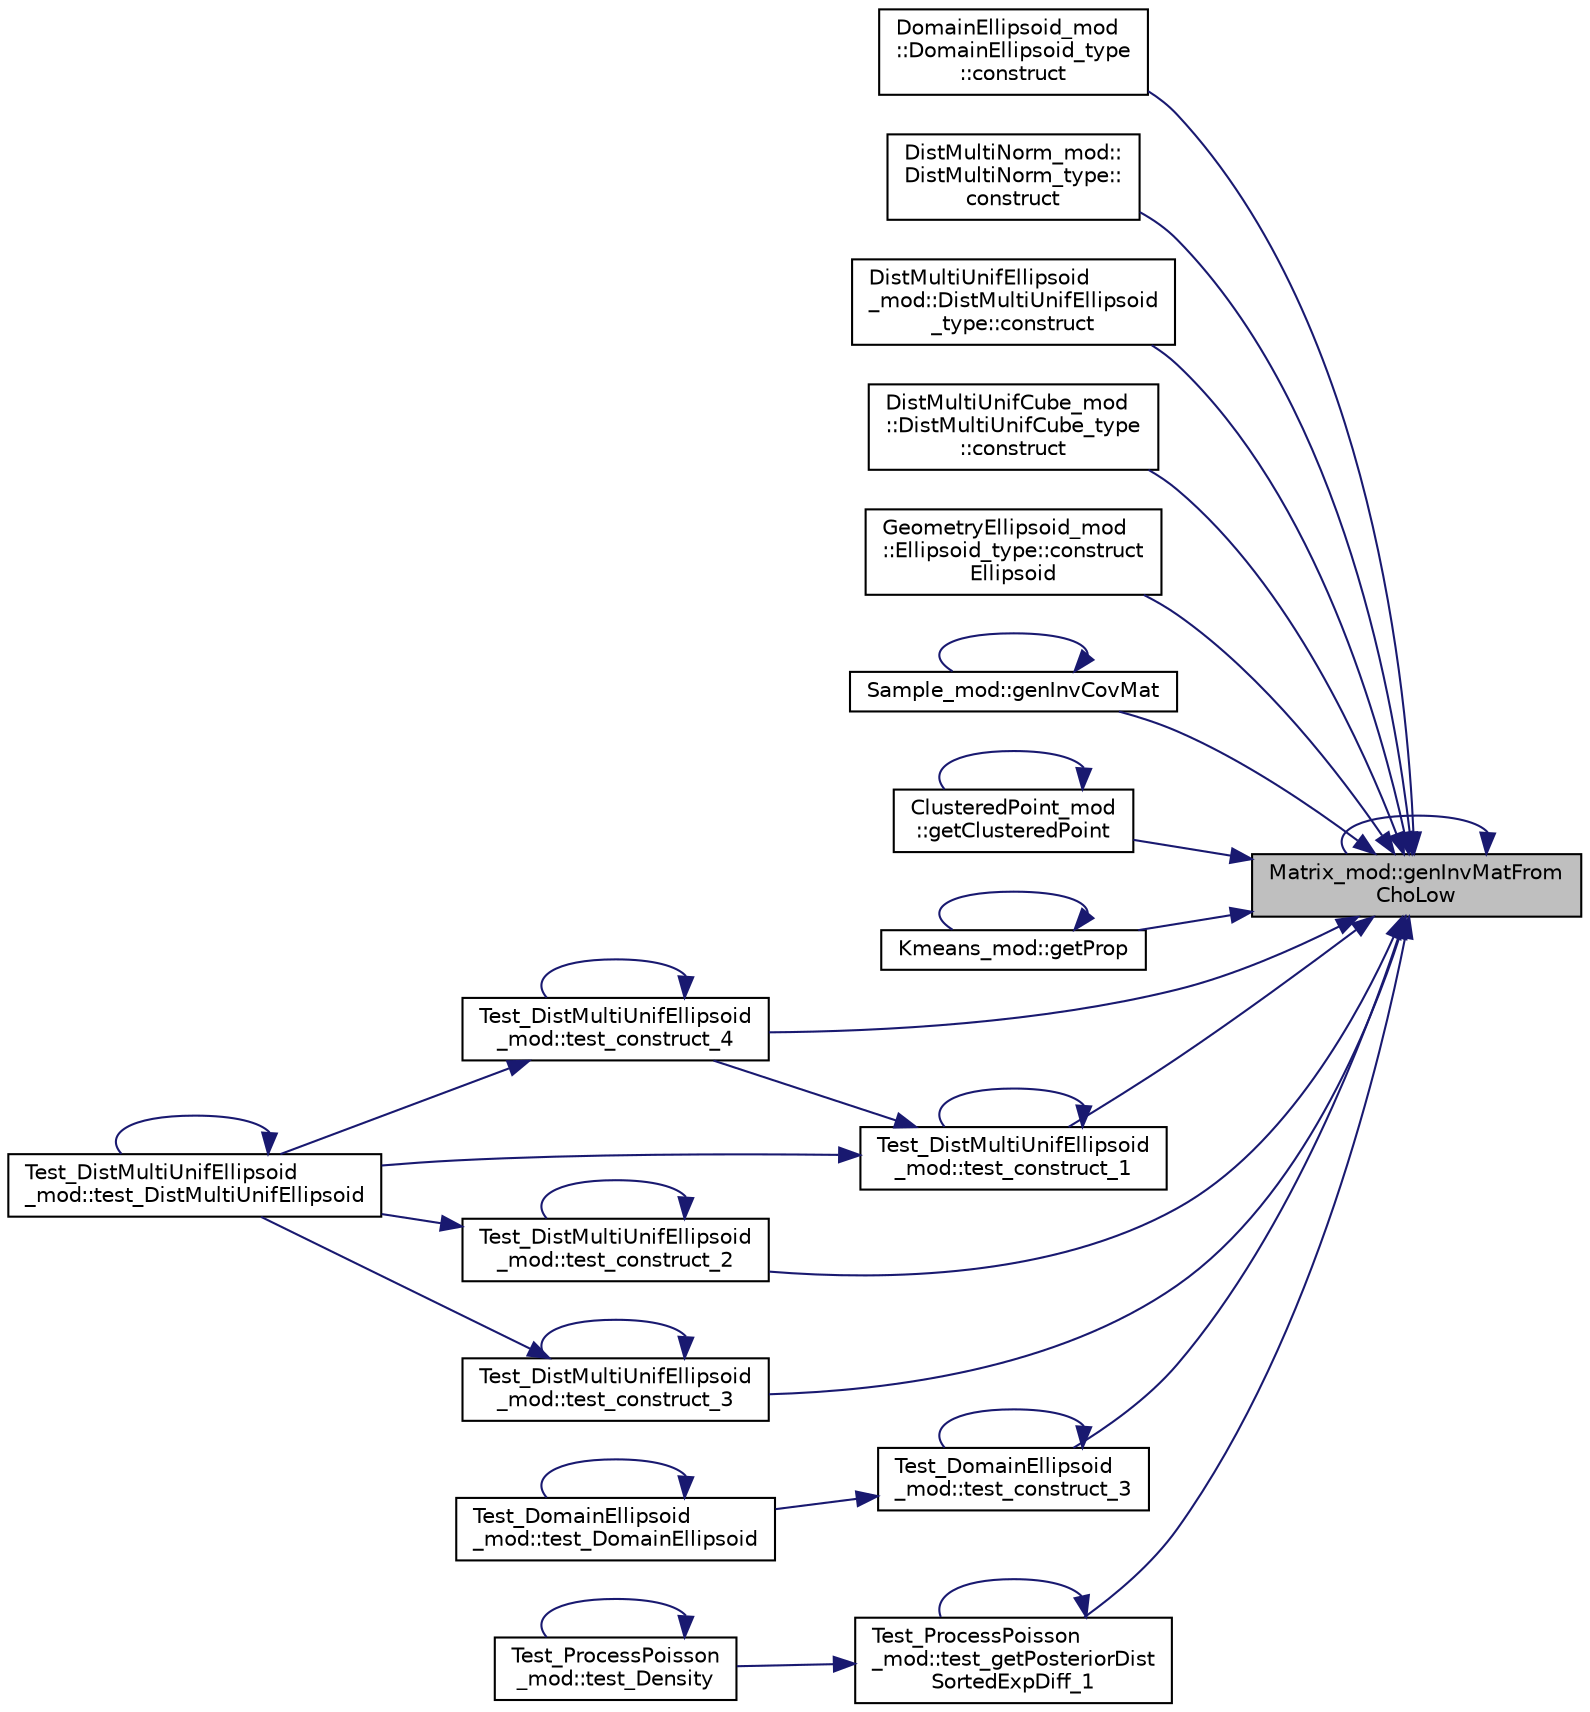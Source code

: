 digraph "Matrix_mod::genInvMatFromChoLow"
{
 // LATEX_PDF_SIZE
  edge [fontname="Helvetica",fontsize="10",labelfontname="Helvetica",labelfontsize="10"];
  node [fontname="Helvetica",fontsize="10",shape=record];
  rankdir="RL";
  Node1 [label="Matrix_mod::genInvMatFrom\lChoLow",height=0.2,width=0.4,color="black", fillcolor="grey75", style="filled", fontcolor="black",tooltip="Generate the inverse matrix of a symmetric-positive-definite matrix, whose Cholesky Lower triangle is..."];
  Node1 -> Node2 [dir="back",color="midnightblue",fontsize="10",style="solid",fontname="Helvetica"];
  Node2 [label="DomainEllipsoid_mod\l::DomainEllipsoid_type\l::construct",height=0.2,width=0.4,color="black", fillcolor="white", style="filled",URL="$structDomainEllipsoid__mod_1_1DomainEllipsoid__type.html#af5d0c23c79e9a943a29c8ad506d0f2c9",tooltip="Construct an object of type DomainEllipsoid_type."];
  Node1 -> Node3 [dir="back",color="midnightblue",fontsize="10",style="solid",fontname="Helvetica"];
  Node3 [label="DistMultiNorm_mod::\lDistMultiNorm_type::\lconstruct",height=0.2,width=0.4,color="black", fillcolor="white", style="filled",URL="$structDistMultiNorm__mod_1_1DistMultiNorm__type.html#acf0494e4fa7a8b34e96380f0d4c534b5",tooltip="Set the DistMultiNorm properties and return an object of type DistMultiNorm_type containing the prope..."];
  Node1 -> Node4 [dir="back",color="midnightblue",fontsize="10",style="solid",fontname="Helvetica"];
  Node4 [label="DistMultiUnifEllipsoid\l_mod::DistMultiUnifEllipsoid\l_type::construct",height=0.2,width=0.4,color="black", fillcolor="white", style="filled",URL="$structDistMultiUnifEllipsoid__mod_1_1DistMultiUnifEllipsoid__type.html#a0383bc2ec34a9cbb4c02f986e789192e",tooltip="Construct an object of type DistMultiUnifEllipsoid_type containing the properties of the specified Mu..."];
  Node1 -> Node5 [dir="back",color="midnightblue",fontsize="10",style="solid",fontname="Helvetica"];
  Node5 [label="DistMultiUnifCube_mod\l::DistMultiUnifCube_type\l::construct",height=0.2,width=0.4,color="black", fillcolor="white", style="filled",URL="$structDistMultiUnifCube__mod_1_1DistMultiUnifCube__type.html#a3eea5b43074b09b90c09c374e8e1e83a",tooltip="Construct an object of type DistMultiUnifCube_type containing the properties of the specified MultiVa..."];
  Node1 -> Node6 [dir="back",color="midnightblue",fontsize="10",style="solid",fontname="Helvetica"];
  Node6 [label="GeometryEllipsoid_mod\l::Ellipsoid_type::construct\lEllipsoid",height=0.2,width=0.4,color="black", fillcolor="white", style="filled",URL="$structGeometryEllipsoid__mod_1_1Ellipsoid__type.html#a8e5c97842e4307a13b23026ee25c2e53",tooltip="Return the (bounding) ellipsoid of the input set of Points."];
  Node1 -> Node7 [dir="back",color="midnightblue",fontsize="10",style="solid",fontname="Helvetica"];
  Node7 [label="Sample_mod::genInvCovMat",height=0.2,width=0.4,color="black", fillcolor="white", style="filled",URL="$namespaceSample__mod.html#ad81590c5ba27d04d70741fb7af3f94d0",tooltip="Return the full inverse covariance matrix of the input ShiftedSample sample (whose mean is shifted to..."];
  Node7 -> Node7 [dir="back",color="midnightblue",fontsize="10",style="solid",fontname="Helvetica"];
  Node1 -> Node1 [dir="back",color="midnightblue",fontsize="10",style="solid",fontname="Helvetica"];
  Node1 -> Node8 [dir="back",color="midnightblue",fontsize="10",style="solid",fontname="Helvetica"];
  Node8 [label="ClusteredPoint_mod\l::getClusteredPoint",height=0.2,width=0.4,color="black", fillcolor="white", style="filled",URL="$namespaceClusteredPoint__mod.html#a70a3d3ce1aa61572e6e1c4a4a0f47024",tooltip=" "];
  Node8 -> Node8 [dir="back",color="midnightblue",fontsize="10",style="solid",fontname="Helvetica"];
  Node1 -> Node9 [dir="back",color="midnightblue",fontsize="10",style="solid",fontname="Helvetica"];
  Node9 [label="Kmeans_mod::getProp",height=0.2,width=0.4,color="black", fillcolor="white", style="filled",URL="$namespaceKmeans__mod.html#a825a144e084e48f30e8fdd462d8ffc3a",tooltip="This is a method of class Kmeans_type. Compute the following properties (components) of the input obj..."];
  Node9 -> Node9 [dir="back",color="midnightblue",fontsize="10",style="solid",fontname="Helvetica"];
  Node1 -> Node10 [dir="back",color="midnightblue",fontsize="10",style="solid",fontname="Helvetica"];
  Node10 [label="Test_DistMultiUnifEllipsoid\l_mod::test_construct_1",height=0.2,width=0.4,color="black", fillcolor="white", style="filled",URL="$namespaceTest__DistMultiUnifEllipsoid__mod.html#a9fbb1ff5462e71984a8c67385330ac02",tooltip="Test the construction of an ellipsoidal MVU distribution with minimal input argument (ndim)."];
  Node10 -> Node10 [dir="back",color="midnightblue",fontsize="10",style="solid",fontname="Helvetica"];
  Node10 -> Node11 [dir="back",color="midnightblue",fontsize="10",style="solid",fontname="Helvetica"];
  Node11 [label="Test_DistMultiUnifEllipsoid\l_mod::test_construct_4",height=0.2,width=0.4,color="black", fillcolor="white", style="filled",URL="$namespaceTest__DistMultiUnifEllipsoid__mod.html#a26e21423551e68a4a406aea2e3a3af26",tooltip="Test the construction of an ellipsoidal MVU distribution with the input argument ndim and Mean and Re..."];
  Node11 -> Node11 [dir="back",color="midnightblue",fontsize="10",style="solid",fontname="Helvetica"];
  Node11 -> Node12 [dir="back",color="midnightblue",fontsize="10",style="solid",fontname="Helvetica"];
  Node12 [label="Test_DistMultiUnifEllipsoid\l_mod::test_DistMultiUnifEllipsoid",height=0.2,width=0.4,color="black", fillcolor="white", style="filled",URL="$namespaceTest__DistMultiUnifEllipsoid__mod.html#ab44e05d86d1a96e2301f26964ffee20c",tooltip=" "];
  Node12 -> Node12 [dir="back",color="midnightblue",fontsize="10",style="solid",fontname="Helvetica"];
  Node10 -> Node12 [dir="back",color="midnightblue",fontsize="10",style="solid",fontname="Helvetica"];
  Node1 -> Node13 [dir="back",color="midnightblue",fontsize="10",style="solid",fontname="Helvetica"];
  Node13 [label="Test_DistMultiUnifEllipsoid\l_mod::test_construct_2",height=0.2,width=0.4,color="black", fillcolor="white", style="filled",URL="$namespaceTest__DistMultiUnifEllipsoid__mod.html#a73cb73242f3e3abec8fbc3d5d4b19211",tooltip="Test the construction of an ellipsoidal MVU distribution with the input argument ndim and Mean."];
  Node13 -> Node13 [dir="back",color="midnightblue",fontsize="10",style="solid",fontname="Helvetica"];
  Node13 -> Node12 [dir="back",color="midnightblue",fontsize="10",style="solid",fontname="Helvetica"];
  Node1 -> Node14 [dir="back",color="midnightblue",fontsize="10",style="solid",fontname="Helvetica"];
  Node14 [label="Test_DistMultiUnifEllipsoid\l_mod::test_construct_3",height=0.2,width=0.4,color="black", fillcolor="white", style="filled",URL="$namespaceTest__DistMultiUnifEllipsoid__mod.html#a57d7c581a5eb54ff820744a68c15b781",tooltip="Test the construction of an ellipsoidal MVU distribution with the input argument ndim and Mean and Re..."];
  Node14 -> Node14 [dir="back",color="midnightblue",fontsize="10",style="solid",fontname="Helvetica"];
  Node14 -> Node12 [dir="back",color="midnightblue",fontsize="10",style="solid",fontname="Helvetica"];
  Node1 -> Node15 [dir="back",color="midnightblue",fontsize="10",style="solid",fontname="Helvetica"];
  Node15 [label="Test_DomainEllipsoid\l_mod::test_construct_3",height=0.2,width=0.4,color="black", fillcolor="white", style="filled",URL="$namespaceTest__DomainEllipsoid__mod.html#a8e314f0f68f5b8c520ae584c873fa01c",tooltip="Test construct for a multi-dimensional non-spherical domain."];
  Node15 -> Node15 [dir="back",color="midnightblue",fontsize="10",style="solid",fontname="Helvetica"];
  Node15 -> Node16 [dir="back",color="midnightblue",fontsize="10",style="solid",fontname="Helvetica"];
  Node16 [label="Test_DomainEllipsoid\l_mod::test_DomainEllipsoid",height=0.2,width=0.4,color="black", fillcolor="white", style="filled",URL="$namespaceTest__DomainEllipsoid__mod.html#a874d685879c33503d1b8d76a98a20c87",tooltip=" "];
  Node16 -> Node16 [dir="back",color="midnightblue",fontsize="10",style="solid",fontname="Helvetica"];
  Node1 -> Node11 [dir="back",color="midnightblue",fontsize="10",style="solid",fontname="Helvetica"];
  Node1 -> Node17 [dir="back",color="midnightblue",fontsize="10",style="solid",fontname="Helvetica"];
  Node17 [label="Test_ProcessPoisson\l_mod::test_getPosteriorDist\lSortedExpDiff_1",height=0.2,width=0.4,color="black", fillcolor="white", style="filled",URL="$namespaceTest__ProcessPoisson__mod.html#a350ccc9be0b06e4713316b4baf93053c",tooltip="Test getPosteriorDistSortedExpDiff() with a uniform cubic distribution."];
  Node17 -> Node18 [dir="back",color="midnightblue",fontsize="10",style="solid",fontname="Helvetica"];
  Node18 [label="Test_ProcessPoisson\l_mod::test_Density",height=0.2,width=0.4,color="black", fillcolor="white", style="filled",URL="$namespaceTest__ProcessPoisson__mod.html#a1c8a50b77b50ad3855e935f500a0d8d3",tooltip=" "];
  Node18 -> Node18 [dir="back",color="midnightblue",fontsize="10",style="solid",fontname="Helvetica"];
  Node17 -> Node17 [dir="back",color="midnightblue",fontsize="10",style="solid",fontname="Helvetica"];
}

